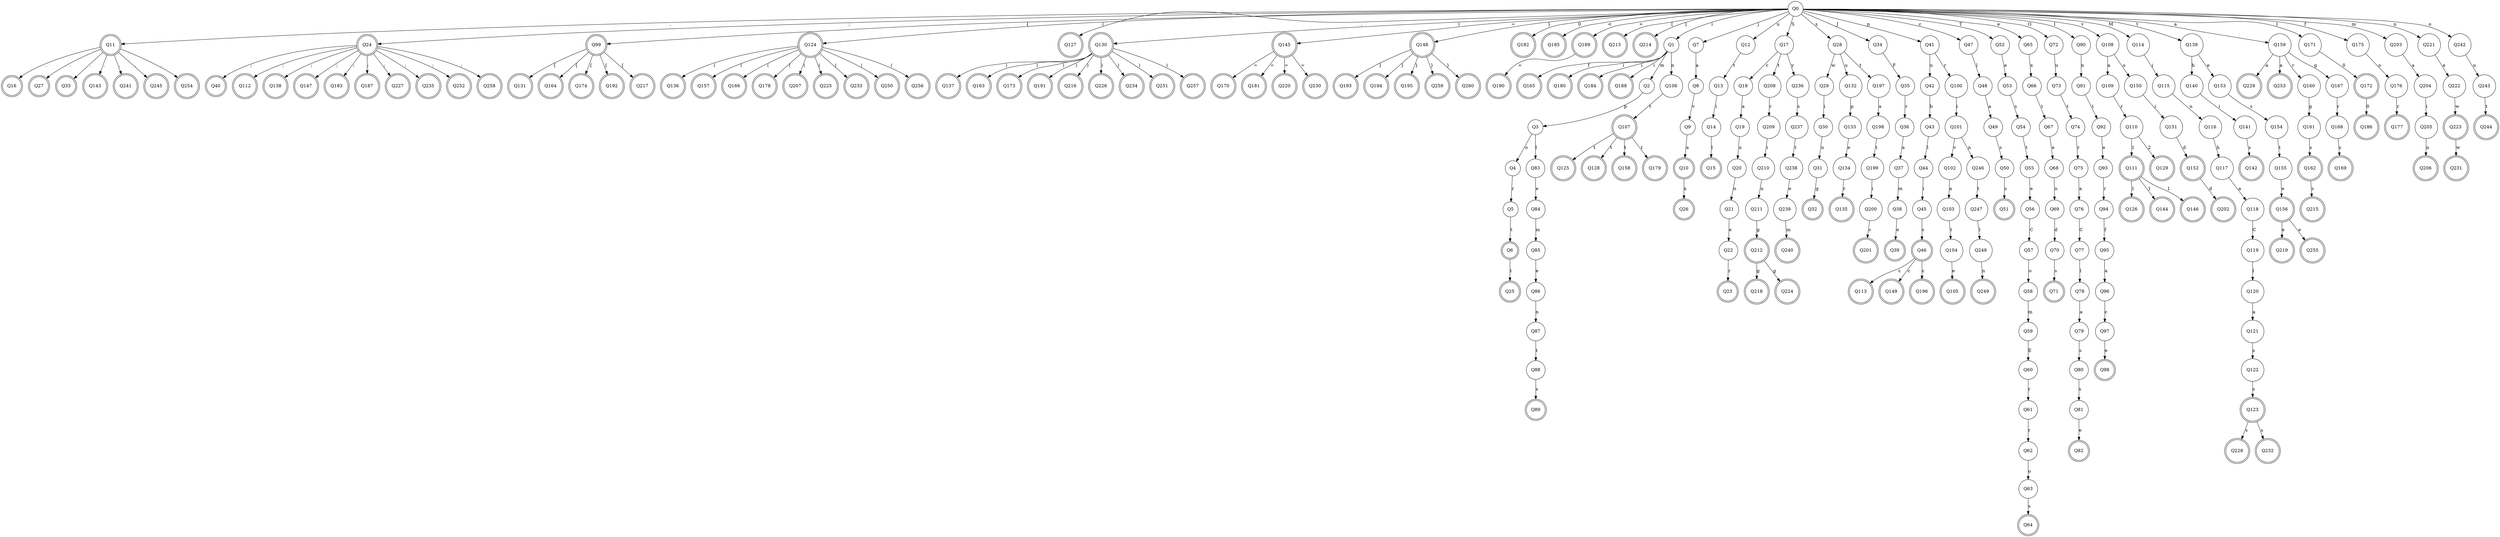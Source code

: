 digraph G { 
 	node [shape = doublecircle];
		Q6;
		Q10;
		Q11;
		Q15;
		Q16;
		Q23;
		Q24;
		Q25;
		Q26;
		Q27;
		Q32;
		Q33;
		Q39;
		Q40;
		Q46;
		Q51;
		Q64;
		Q71;
		Q82;
		Q89;
		Q98;
		Q99;
		Q105;
		Q107;
		Q111;
		Q112;
		Q113;
		Q123;
		Q124;
		Q125;
		Q126;
		Q127;
		Q128;
		Q129;
		Q130;
		Q131;
		Q135;
		Q136;
		Q137;
		Q138;
		Q142;
		Q143;
		Q144;
		Q145;
		Q146;
		Q147;
		Q148;
		Q149;
		Q152;
		Q156;
		Q157;
		Q158;
		Q162;
		Q163;
		Q164;
		Q165;
		Q166;
		Q169;
		Q170;
		Q172;
		Q173;
		Q174;
		Q177;
		Q178;
		Q179;
		Q180;
		Q181;
		Q182;
		Q183;
		Q184;
		Q185;
		Q186;
		Q187;
		Q188;
		Q189;
		Q190;
		Q191;
		Q192;
		Q193;
		Q194;
		Q195;
		Q196;
		Q201;
		Q202;
		Q206;
		Q207;
		Q212;
		Q213;
		Q214;
		Q215;
		Q216;
		Q217;
		Q218;
		Q219;
		Q220;
		Q223;
		Q224;
		Q225;
		Q226;
		Q227;
		Q228;
		Q229;
		Q230;
		Q231;
		Q232;
		Q233;
		Q234;
		Q235;
		Q240;
		Q241;
		Q244;
		Q245;
		Q249;
		Q250;
		Q251;
		Q252;
		Q253;
		Q254;
		Q255;
		Q256;
		Q257;
		Q258;
		Q259;
		Q260;
	node [shape = circle]; 
	Q0 -> Q1 [label="i"];
	Q1 -> Q2 [label="m"];
	Q2 -> Q3 [label="p"];
	Q3 -> Q4 [label="o"];
	Q4 -> Q5 [label="r"];
	Q5 -> Q6 [label="t"];
	Q0 -> Q7 [label="j"];
	Q7 -> Q8 [label="a"];
	Q8 -> Q9 [label="v"];
	Q9 -> Q10 [label="a"];
	Q0 -> Q11 [label="."];
	Q0 -> Q12 [label="u"];
	Q12 -> Q13 [label="t"];
	Q13 -> Q14 [label="i"];
	Q14 -> Q15 [label="l"];
	Q11 -> Q16 [label="."];
	Q0 -> Q17 [label="S"];
	Q17 -> Q18 [label="c"];
	Q18 -> Q19 [label="a"];
	Q19 -> Q20 [label="n"];
	Q20 -> Q21 [label="n"];
	Q21 -> Q22 [label="e"];
	Q22 -> Q23 [label="r"];
	Q0 -> Q24 [label=";"];
	Q6 -> Q25 [label="t"];
	Q10 -> Q26 [label="x"];
	Q11 -> Q27 [label="."];
	Q0 -> Q28 [label="s"];
	Q28 -> Q29 [label="w"];
	Q29 -> Q30 [label="i"];
	Q30 -> Q31 [label="n"];
	Q31 -> Q32 [label="g"];
	Q11 -> Q33 [label="."];
	Q0 -> Q34 [label="J"];
	Q34 -> Q35 [label="F"];
	Q35 -> Q36 [label="r"];
	Q36 -> Q37 [label="a"];
	Q37 -> Q38 [label="m"];
	Q38 -> Q39 [label="e"];
	Q24 -> Q40 [label=";"];
	Q0 -> Q41 [label="p"];
	Q41 -> Q42 [label="u"];
	Q42 -> Q43 [label="b"];
	Q43 -> Q44 [label="l"];
	Q44 -> Q45 [label="i"];
	Q45 -> Q46 [label="c"];
	Q0 -> Q47 [label="c"];
	Q47 -> Q48 [label="l"];
	Q48 -> Q49 [label="a"];
	Q49 -> Q50 [label="s"];
	Q50 -> Q51 [label="s"];
	Q0 -> Q52 [label="T"];
	Q52 -> Q53 [label="e"];
	Q53 -> Q54 [label="s"];
	Q54 -> Q55 [label="t"];
	Q55 -> Q56 [label="e"];
	Q56 -> Q57 [label="C"];
	Q57 -> Q58 [label="o"];
	Q58 -> Q59 [label="m"];
	Q59 -> Q60 [label="E"];
	Q60 -> Q61 [label="r"];
	Q61 -> Q62 [label="r"];
	Q62 -> Q63 [label="o"];
	Q63 -> Q64 [label="s"];
	Q0 -> Q65 [label="e"];
	Q65 -> Q66 [label="x"];
	Q66 -> Q67 [label="t"];
	Q67 -> Q68 [label="e"];
	Q68 -> Q69 [label="n"];
	Q69 -> Q70 [label="d"];
	Q70 -> Q71 [label="s"];
	Q0 -> Q72 [label="O"];
	Q72 -> Q73 [label="u"];
	Q73 -> Q74 [label="t"];
	Q74 -> Q75 [label="r"];
	Q75 -> Q76 [label="a"];
	Q76 -> Q77 [label="C"];
	Q77 -> Q78 [label="l"];
	Q78 -> Q79 [label="a"];
	Q79 -> Q80 [label="s"];
	Q80 -> Q81 [label="s"];
	Q81 -> Q82 [label="e"];
	Q3 -> Q83 [label="l"];
	Q83 -> Q84 [label="e"];
	Q84 -> Q85 [label="m"];
	Q85 -> Q86 [label="e"];
	Q86 -> Q87 [label="n"];
	Q87 -> Q88 [label="t"];
	Q88 -> Q89 [label="s"];
	Q0 -> Q90 [label="I"];
	Q90 -> Q91 [label="n"];
	Q91 -> Q92 [label="t"];
	Q92 -> Q93 [label="e"];
	Q93 -> Q94 [label="r"];
	Q94 -> Q95 [label="f"];
	Q95 -> Q96 [label="a"];
	Q96 -> Q97 [label="c"];
	Q97 -> Q98 [label="e"];
	Q0 -> Q99 [label="{"];
	Q41 -> Q100 [label="r"];
	Q100 -> Q101 [label="i"];
	Q101 -> Q102 [label="v"];
	Q102 -> Q103 [label="a"];
	Q103 -> Q104 [label="t"];
	Q104 -> Q105 [label="e"];
	Q1 -> Q106 [label="n"];
	Q106 -> Q107 [label="t"];
	Q0 -> Q108 [label="v"];
	Q108 -> Q109 [label="a"];
	Q109 -> Q110 [label="r"];
	Q110 -> Q111 [label="1"];
	Q24 -> Q112 [label=";"];
	Q46 -> Q113 [label="c"];
	Q0 -> Q114 [label="M"];
	Q114 -> Q115 [label="i"];
	Q115 -> Q116 [label="n"];
	Q116 -> Q117 [label="h"];
	Q117 -> Q118 [label="a"];
	Q118 -> Q119 [label="C"];
	Q119 -> Q120 [label="l"];
	Q120 -> Q121 [label="a"];
	Q121 -> Q122 [label="s"];
	Q122 -> Q123 [label="s"];
	Q0 -> Q124 [label="("];
	Q107 -> Q125 [label="t"];
	Q111 -> Q126 [label="1"];
	Q0 -> Q127 [label=","];
	Q107 -> Q128 [label="t"];
	Q110 -> Q129 [label="2"];
	Q0 -> Q130 [label=")"];
	Q99 -> Q131 [label="{"];
	Q28 -> Q132 [label="u"];
	Q132 -> Q133 [label="p"];
	Q133 -> Q134 [label="e"];
	Q134 -> Q135 [label="r"];
	Q124 -> Q136 [label="("];
	Q130 -> Q137 [label=")"];
	Q24 -> Q138 [label=";"];
	Q0 -> Q139 [label="t"];
	Q139 -> Q140 [label="h"];
	Q140 -> Q141 [label="i"];
	Q141 -> Q142 [label="s"];
	Q11 -> Q143 [label="."];
	Q111 -> Q144 [label="1"];
	Q0 -> Q145 [label="="];
	Q111 -> Q146 [label="1"];
	Q24 -> Q147 [label=";"];
	Q0 -> Q148 [label="}"];
	Q46 -> Q149 [label="c"];
	Q108 -> Q150 [label="o"];
	Q150 -> Q151 [label="i"];
	Q151 -> Q152 [label="d"];
	Q139 -> Q153 [label="e"];
	Q153 -> Q154 [label="s"];
	Q154 -> Q155 [label="t"];
	Q155 -> Q156 [label="e"];
	Q124 -> Q157 [label="("];
	Q107 -> Q158 [label="t"];
	Q0 -> Q159 [label="a"];
	Q159 -> Q160 [label="r"];
	Q160 -> Q161 [label="g"];
	Q161 -> Q162 [label="s"];
	Q130 -> Q163 [label=")"];
	Q99 -> Q164 [label="{"];
	Q1 -> Q165 [label="f"];
	Q124 -> Q166 [label="("];
	Q159 -> Q167 [label="g"];
	Q167 -> Q168 [label="r"];
	Q168 -> Q169 [label="s"];
	Q145 -> Q170 [label="="];
	Q0 -> Q171 [label="1"];
	Q171 -> Q172 [label="0"];
	Q130 -> Q173 [label=")"];
	Q99 -> Q174 [label="{"];
	Q0 -> Q175 [label="f"];
	Q175 -> Q176 [label="o"];
	Q176 -> Q177 [label="r"];
	Q124 -> Q178 [label="("];
	Q107 -> Q179 [label="t"];
	Q1 -> Q180 [label="i"];
	Q145 -> Q181 [label="="];
	Q0 -> Q182 [label="0"];
	Q24 -> Q183 [label=";"];
	Q1 -> Q184 [label="i"];
	Q0 -> Q185 [label="<"];
	Q172 -> Q186 [label="0"];
	Q24 -> Q187 [label=";"];
	Q1 -> Q188 [label="i"];
	Q0 -> Q189 [label="+"];
	Q189 -> Q190 [label="+"];
	Q130 -> Q191 [label=")"];
	Q99 -> Q192 [label="{"];
	Q148 -> Q193 [label="}"];
	Q148 -> Q194 [label="}"];
	Q148 -> Q195 [label="}"];
	Q46 -> Q196 [label="c"];
	Q28 -> Q197 [label="t"];
	Q197 -> Q198 [label="a"];
	Q198 -> Q199 [label="t"];
	Q199 -> Q200 [label="i"];
	Q200 -> Q201 [label="c"];
	Q152 -> Q202 [label="d"];
	Q0 -> Q203 [label="m"];
	Q203 -> Q204 [label="a"];
	Q204 -> Q205 [label="i"];
	Q205 -> Q206 [label="n"];
	Q124 -> Q207 [label="("];
	Q17 -> Q208 [label="t"];
	Q208 -> Q209 [label="r"];
	Q209 -> Q210 [label="i"];
	Q210 -> Q211 [label="n"];
	Q211 -> Q212 [label="g"];
	Q0 -> Q213 [label="["];
	Q0 -> Q214 [label="]"];
	Q162 -> Q215 [label="s"];
	Q130 -> Q216 [label=")"];
	Q99 -> Q217 [label="{"];
	Q212 -> Q218 [label="g"];
	Q156 -> Q219 [label="e"];
	Q145 -> Q220 [label="="];
	Q0 -> Q221 [label="n"];
	Q221 -> Q222 [label="e"];
	Q222 -> Q223 [label="w"];
	Q212 -> Q224 [label="g"];
	Q124 -> Q225 [label="("];
	Q130 -> Q226 [label=")"];
	Q24 -> Q227 [label=";"];
	Q123 -> Q228 [label="s"];
	Q159 -> Q229 [label="a"];
	Q145 -> Q230 [label="="];
	Q223 -> Q231 [label="w"];
	Q123 -> Q232 [label="s"];
	Q124 -> Q233 [label="("];
	Q130 -> Q234 [label=")"];
	Q24 -> Q235 [label=";"];
	Q17 -> Q236 [label="y"];
	Q236 -> Q237 [label="s"];
	Q237 -> Q238 [label="t"];
	Q238 -> Q239 [label="e"];
	Q239 -> Q240 [label="m"];
	Q11 -> Q241 [label="."];
	Q0 -> Q242 [label="o"];
	Q242 -> Q243 [label="u"];
	Q243 -> Q244 [label="t"];
	Q11 -> Q245 [label="."];
	Q101 -> Q246 [label="n"];
	Q246 -> Q247 [label="t"];
	Q247 -> Q248 [label="l"];
	Q248 -> Q249 [label="n"];
	Q124 -> Q250 [label="("];
	Q130 -> Q251 [label=")"];
	Q24 -> Q252 [label=";"];
	Q159 -> Q253 [label="a"];
	Q11 -> Q254 [label="."];
	Q156 -> Q255 [label="e"];
	Q124 -> Q256 [label="("];
	Q130 -> Q257 [label=")"];
	Q24 -> Q258 [label=";"];
	Q148 -> Q259 [label="}"];
	Q148 -> Q260 [label="}"];
}